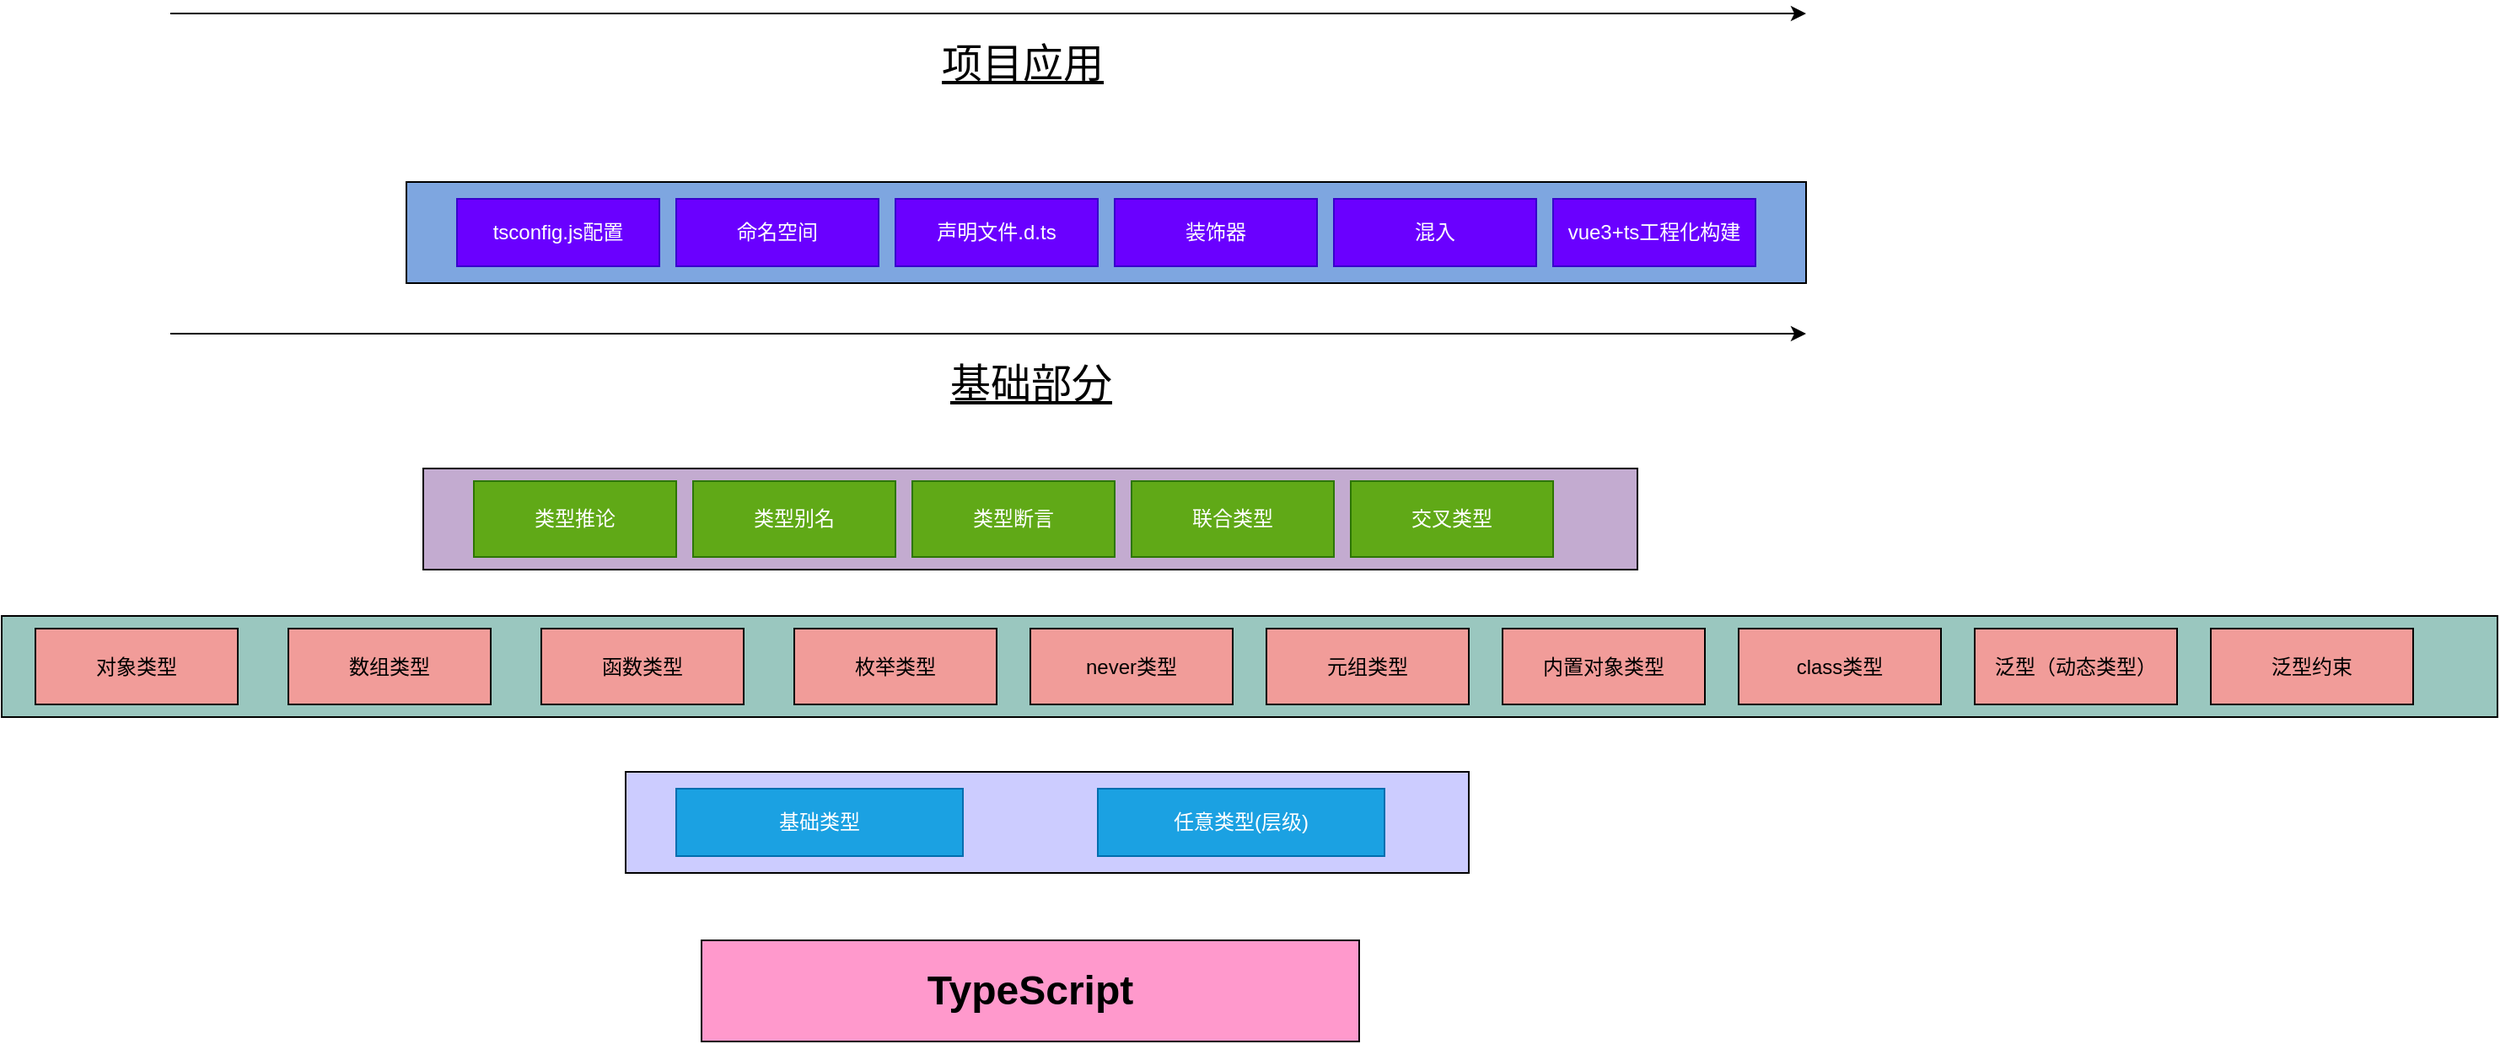 <mxfile>
    <diagram id="Xi4wBaLZnPkPkWKMIxIv" name="第 1 页">
        <mxGraphModel dx="1905" dy="436" grid="1" gridSize="10" guides="1" tooltips="1" connect="1" arrows="1" fold="1" page="1" pageScale="1" pageWidth="827" pageHeight="1169" math="0" shadow="0">
            <root>
                <mxCell id="0"/>
                <mxCell id="1" parent="0"/>
                <mxCell id="uhHu_FI5WDbJP-M0hhOY-2" value="&lt;font style=&quot;font-size: 24px&quot;&gt;&lt;b&gt;TypeScript&lt;/b&gt;&lt;/font&gt;" style="rounded=0;whiteSpace=wrap;html=1;fillColor=#FF99CC;" parent="1" vertex="1">
                    <mxGeometry x="195" y="1140" width="390" height="60" as="geometry"/>
                </mxCell>
                <mxCell id="uhHu_FI5WDbJP-M0hhOY-5" value="" style="rounded=0;whiteSpace=wrap;html=1;fillColor=#CCCCFF;" parent="1" vertex="1">
                    <mxGeometry x="150" y="1040" width="500" height="60" as="geometry"/>
                </mxCell>
                <mxCell id="uhHu_FI5WDbJP-M0hhOY-6" value="基础类型" style="rounded=0;whiteSpace=wrap;html=1;fillColor=#1ba1e2;fontColor=#ffffff;strokeColor=#006EAF;" parent="1" vertex="1">
                    <mxGeometry x="180" y="1050" width="170" height="40" as="geometry"/>
                </mxCell>
                <mxCell id="uhHu_FI5WDbJP-M0hhOY-10" value="任意类型(层级)" style="rounded=0;whiteSpace=wrap;html=1;fillColor=#1ba1e2;fontColor=#ffffff;strokeColor=#006EAF;" parent="1" vertex="1">
                    <mxGeometry x="430" y="1050" width="170" height="40" as="geometry"/>
                </mxCell>
                <mxCell id="uhHu_FI5WDbJP-M0hhOY-11" value="" style="rounded=0;whiteSpace=wrap;html=1;fillColor=#9AC7BF;" parent="1" vertex="1">
                    <mxGeometry x="-220" y="947.5" width="1480" height="60" as="geometry"/>
                </mxCell>
                <mxCell id="uhHu_FI5WDbJP-M0hhOY-12" value="对象类型" style="rounded=0;whiteSpace=wrap;html=1;fillColor=#F19C99;" parent="1" vertex="1">
                    <mxGeometry x="-200" y="955" width="120" height="45" as="geometry"/>
                </mxCell>
                <mxCell id="uhHu_FI5WDbJP-M0hhOY-13" value="数组类型" style="rounded=0;whiteSpace=wrap;html=1;fillColor=#F19C99;" parent="1" vertex="1">
                    <mxGeometry x="-50" y="955" width="120" height="45" as="geometry"/>
                </mxCell>
                <mxCell id="uhHu_FI5WDbJP-M0hhOY-14" value="函数类型" style="rounded=0;whiteSpace=wrap;html=1;fillColor=#F19C99;" parent="1" vertex="1">
                    <mxGeometry x="100" y="955" width="120" height="45" as="geometry"/>
                </mxCell>
                <mxCell id="uhHu_FI5WDbJP-M0hhOY-15" value="枚举类型" style="rounded=0;whiteSpace=wrap;html=1;fillColor=#F19C99;" parent="1" vertex="1">
                    <mxGeometry x="250" y="955" width="120" height="45" as="geometry"/>
                </mxCell>
                <mxCell id="uhHu_FI5WDbJP-M0hhOY-16" value="never类型" style="rounded=0;whiteSpace=wrap;html=1;fillColor=#F19C99;" parent="1" vertex="1">
                    <mxGeometry x="390" y="955" width="120" height="45" as="geometry"/>
                </mxCell>
                <mxCell id="uhHu_FI5WDbJP-M0hhOY-17" value="元组类型" style="rounded=0;whiteSpace=wrap;html=1;fillColor=#F19C99;" parent="1" vertex="1">
                    <mxGeometry x="530" y="955" width="120" height="45" as="geometry"/>
                </mxCell>
                <mxCell id="uhHu_FI5WDbJP-M0hhOY-18" value="内置对象类型" style="rounded=0;whiteSpace=wrap;html=1;fillColor=#F19C99;" parent="1" vertex="1">
                    <mxGeometry x="670" y="955" width="120" height="45" as="geometry"/>
                </mxCell>
                <mxCell id="uhHu_FI5WDbJP-M0hhOY-19" value="class类型" style="rounded=0;whiteSpace=wrap;html=1;fillColor=#F19C99;" parent="1" vertex="1">
                    <mxGeometry x="810" y="955" width="120" height="45" as="geometry"/>
                </mxCell>
                <mxCell id="uhHu_FI5WDbJP-M0hhOY-21" value="泛型（动态类型）" style="rounded=0;whiteSpace=wrap;html=1;fillColor=#F19C99;" parent="1" vertex="1">
                    <mxGeometry x="950" y="955" width="120" height="45" as="geometry"/>
                </mxCell>
                <mxCell id="uhHu_FI5WDbJP-M0hhOY-22" value="泛型约束" style="rounded=0;whiteSpace=wrap;html=1;fillColor=#F19C99;" parent="1" vertex="1">
                    <mxGeometry x="1090" y="955" width="120" height="45" as="geometry"/>
                </mxCell>
                <mxCell id="uhHu_FI5WDbJP-M0hhOY-23" value="" style="rounded=0;whiteSpace=wrap;html=1;fillColor=#C3ABD0;" parent="1" vertex="1">
                    <mxGeometry x="30" y="860" width="720" height="60" as="geometry"/>
                </mxCell>
                <mxCell id="uhHu_FI5WDbJP-M0hhOY-24" value="类型推论" style="rounded=0;whiteSpace=wrap;html=1;fillColor=#60a917;fontColor=#ffffff;strokeColor=#2D7600;" parent="1" vertex="1">
                    <mxGeometry x="60" y="867.5" width="120" height="45" as="geometry"/>
                </mxCell>
                <mxCell id="uhHu_FI5WDbJP-M0hhOY-25" value="类型别名" style="rounded=0;whiteSpace=wrap;html=1;fillColor=#60a917;fontColor=#ffffff;strokeColor=#2D7600;" parent="1" vertex="1">
                    <mxGeometry x="190" y="867.5" width="120" height="45" as="geometry"/>
                </mxCell>
                <mxCell id="uhHu_FI5WDbJP-M0hhOY-26" value="类型断言" style="rounded=0;whiteSpace=wrap;html=1;fillColor=#60a917;fontColor=#ffffff;strokeColor=#2D7600;" parent="1" vertex="1">
                    <mxGeometry x="320" y="867.5" width="120" height="45" as="geometry"/>
                </mxCell>
                <mxCell id="uhHu_FI5WDbJP-M0hhOY-27" value="联合类型" style="rounded=0;whiteSpace=wrap;html=1;fillColor=#60a917;fontColor=#ffffff;strokeColor=#2D7600;" parent="1" vertex="1">
                    <mxGeometry x="450" y="867.5" width="120" height="45" as="geometry"/>
                </mxCell>
                <mxCell id="uhHu_FI5WDbJP-M0hhOY-28" value="交叉类型" style="rounded=0;whiteSpace=wrap;html=1;fillColor=#60a917;fontColor=#ffffff;strokeColor=#2D7600;" parent="1" vertex="1">
                    <mxGeometry x="580" y="867.5" width="120" height="45" as="geometry"/>
                </mxCell>
                <mxCell id="uhHu_FI5WDbJP-M0hhOY-29" value="" style="endArrow=classic;html=1;" parent="1" edge="1">
                    <mxGeometry width="50" height="50" relative="1" as="geometry">
                        <mxPoint x="-120" y="780" as="sourcePoint"/>
                        <mxPoint x="850" y="780" as="targetPoint"/>
                    </mxGeometry>
                </mxCell>
                <mxCell id="uhHu_FI5WDbJP-M0hhOY-30" value="&lt;font style=&quot;font-size: 24px&quot;&gt;&lt;u&gt;基础部分&lt;/u&gt;&lt;/font&gt;" style="text;html=1;align=center;verticalAlign=middle;resizable=0;points=[];autosize=1;" parent="1" vertex="1">
                    <mxGeometry x="335" y="800" width="110" height="20" as="geometry"/>
                </mxCell>
                <mxCell id="uhHu_FI5WDbJP-M0hhOY-31" value="" style="rounded=0;whiteSpace=wrap;html=1;fillColor=#7EA6E0;" parent="1" vertex="1">
                    <mxGeometry x="20" y="690" width="830" height="60" as="geometry"/>
                </mxCell>
                <mxCell id="uhHu_FI5WDbJP-M0hhOY-32" value="tsconfig.js配置" style="rounded=0;whiteSpace=wrap;html=1;fillColor=#6a00ff;fontColor=#ffffff;strokeColor=#3700CC;" parent="1" vertex="1">
                    <mxGeometry x="50" y="700" width="120" height="40" as="geometry"/>
                </mxCell>
                <mxCell id="uhHu_FI5WDbJP-M0hhOY-34" value="命名空间" style="rounded=0;whiteSpace=wrap;html=1;fillColor=#6a00ff;fontColor=#ffffff;strokeColor=#3700CC;" parent="1" vertex="1">
                    <mxGeometry x="180" y="700" width="120" height="40" as="geometry"/>
                </mxCell>
                <mxCell id="uhHu_FI5WDbJP-M0hhOY-36" value="声明文件.d.ts" style="rounded=0;whiteSpace=wrap;html=1;fillColor=#6a00ff;fontColor=#ffffff;strokeColor=#3700CC;" parent="1" vertex="1">
                    <mxGeometry x="310" y="700" width="120" height="40" as="geometry"/>
                </mxCell>
                <mxCell id="uhHu_FI5WDbJP-M0hhOY-37" value="装饰器" style="rounded=0;whiteSpace=wrap;html=1;fillColor=#6a00ff;fontColor=#ffffff;strokeColor=#3700CC;" parent="1" vertex="1">
                    <mxGeometry x="440" y="700" width="120" height="40" as="geometry"/>
                </mxCell>
                <mxCell id="uhHu_FI5WDbJP-M0hhOY-38" value="混入" style="rounded=0;whiteSpace=wrap;html=1;fillColor=#6a00ff;fontColor=#ffffff;strokeColor=#3700CC;" parent="1" vertex="1">
                    <mxGeometry x="570" y="700" width="120" height="40" as="geometry"/>
                </mxCell>
                <mxCell id="uhHu_FI5WDbJP-M0hhOY-39" value="vue3+ts工程化构建" style="rounded=0;whiteSpace=wrap;html=1;fillColor=#6a00ff;fontColor=#ffffff;strokeColor=#3700CC;" parent="1" vertex="1">
                    <mxGeometry x="700" y="700" width="120" height="40" as="geometry"/>
                </mxCell>
                <mxCell id="uhHu_FI5WDbJP-M0hhOY-40" value="" style="endArrow=classic;html=1;" parent="1" edge="1">
                    <mxGeometry width="50" height="50" relative="1" as="geometry">
                        <mxPoint x="-120" y="590" as="sourcePoint"/>
                        <mxPoint x="850" y="590" as="targetPoint"/>
                    </mxGeometry>
                </mxCell>
                <mxCell id="uhHu_FI5WDbJP-M0hhOY-41" value="&lt;font style=&quot;font-size: 24px&quot;&gt;&lt;u&gt;项目应用&lt;/u&gt;&lt;/font&gt;" style="text;html=1;align=center;verticalAlign=middle;resizable=0;points=[];autosize=1;" parent="1" vertex="1">
                    <mxGeometry x="330" y="610" width="110" height="20" as="geometry"/>
                </mxCell>
            </root>
        </mxGraphModel>
    </diagram>
</mxfile>